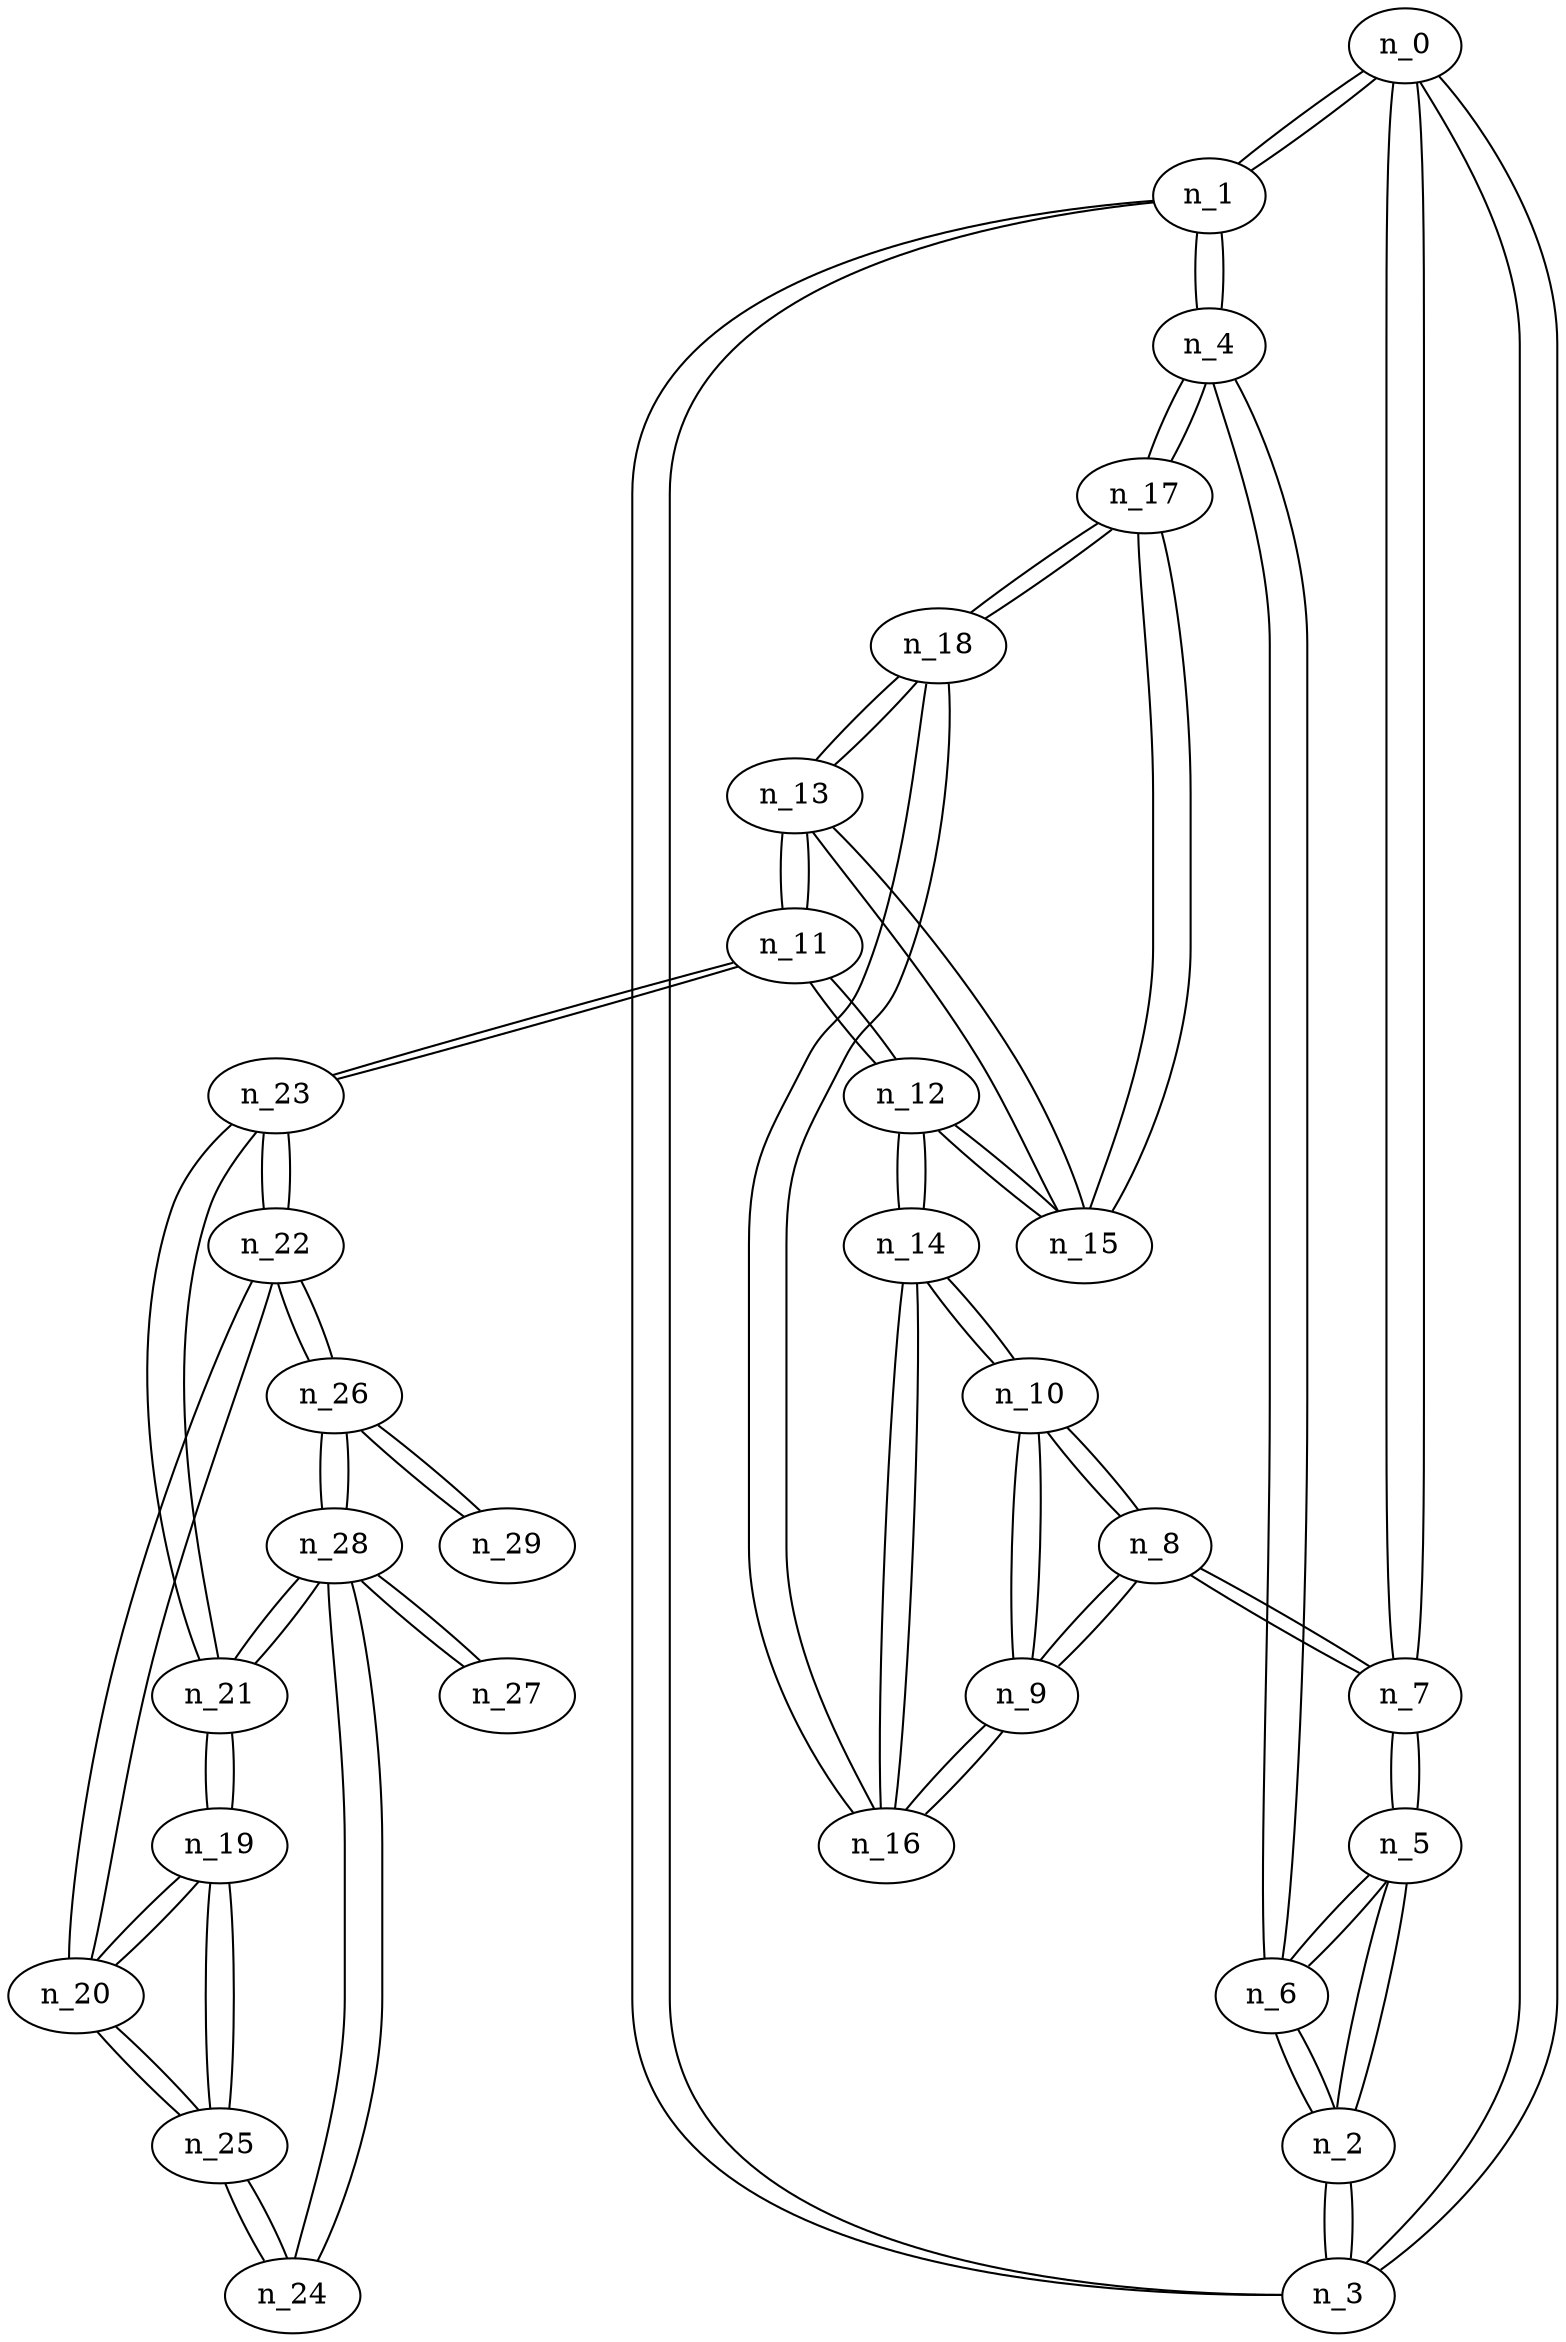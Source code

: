 graph g13 {
n_0--n_1
n_0--n_3
n_0--n_7
n_1--n_0
n_1--n_3
n_1--n_4
n_2--n_3
n_2--n_5
n_2--n_6
n_3--n_0
n_3--n_1
n_3--n_2
n_4--n_1
n_4--n_6
n_4--n_17
n_5--n_2
n_5--n_6
n_5--n_7
n_6--n_2
n_6--n_4
n_6--n_5
n_7--n_0
n_7--n_5
n_7--n_8
n_8--n_7
n_8--n_9
n_8--n_10
n_9--n_8
n_9--n_10
n_9--n_16
n_10--n_8
n_10--n_9
n_10--n_14
n_11--n_12
n_11--n_13
n_11--n_23
n_12--n_11
n_12--n_14
n_12--n_15
n_13--n_11
n_13--n_15
n_13--n_18
n_14--n_10
n_14--n_12
n_14--n_16
n_15--n_12
n_15--n_13
n_15--n_17
n_16--n_9
n_16--n_14
n_16--n_18
n_17--n_4
n_17--n_15
n_17--n_18
n_18--n_13
n_18--n_16
n_18--n_17
n_19--n_20
n_19--n_21
n_19--n_25
n_20--n_19
n_20--n_22
n_20--n_25
n_21--n_19
n_21--n_23
n_21--n_28
n_22--n_20
n_22--n_23
n_22--n_26
n_23--n_11
n_23--n_21
n_23--n_22
n_24--n_25
n_24--n_28
n_25--n_19
n_25--n_20
n_25--n_24
n_26--n_22
n_26--n_28
n_26--n_29
n_27--n_28
n_28--n_21
n_28--n_24
n_28--n_26
n_28--n_27
n_29--n_26
}